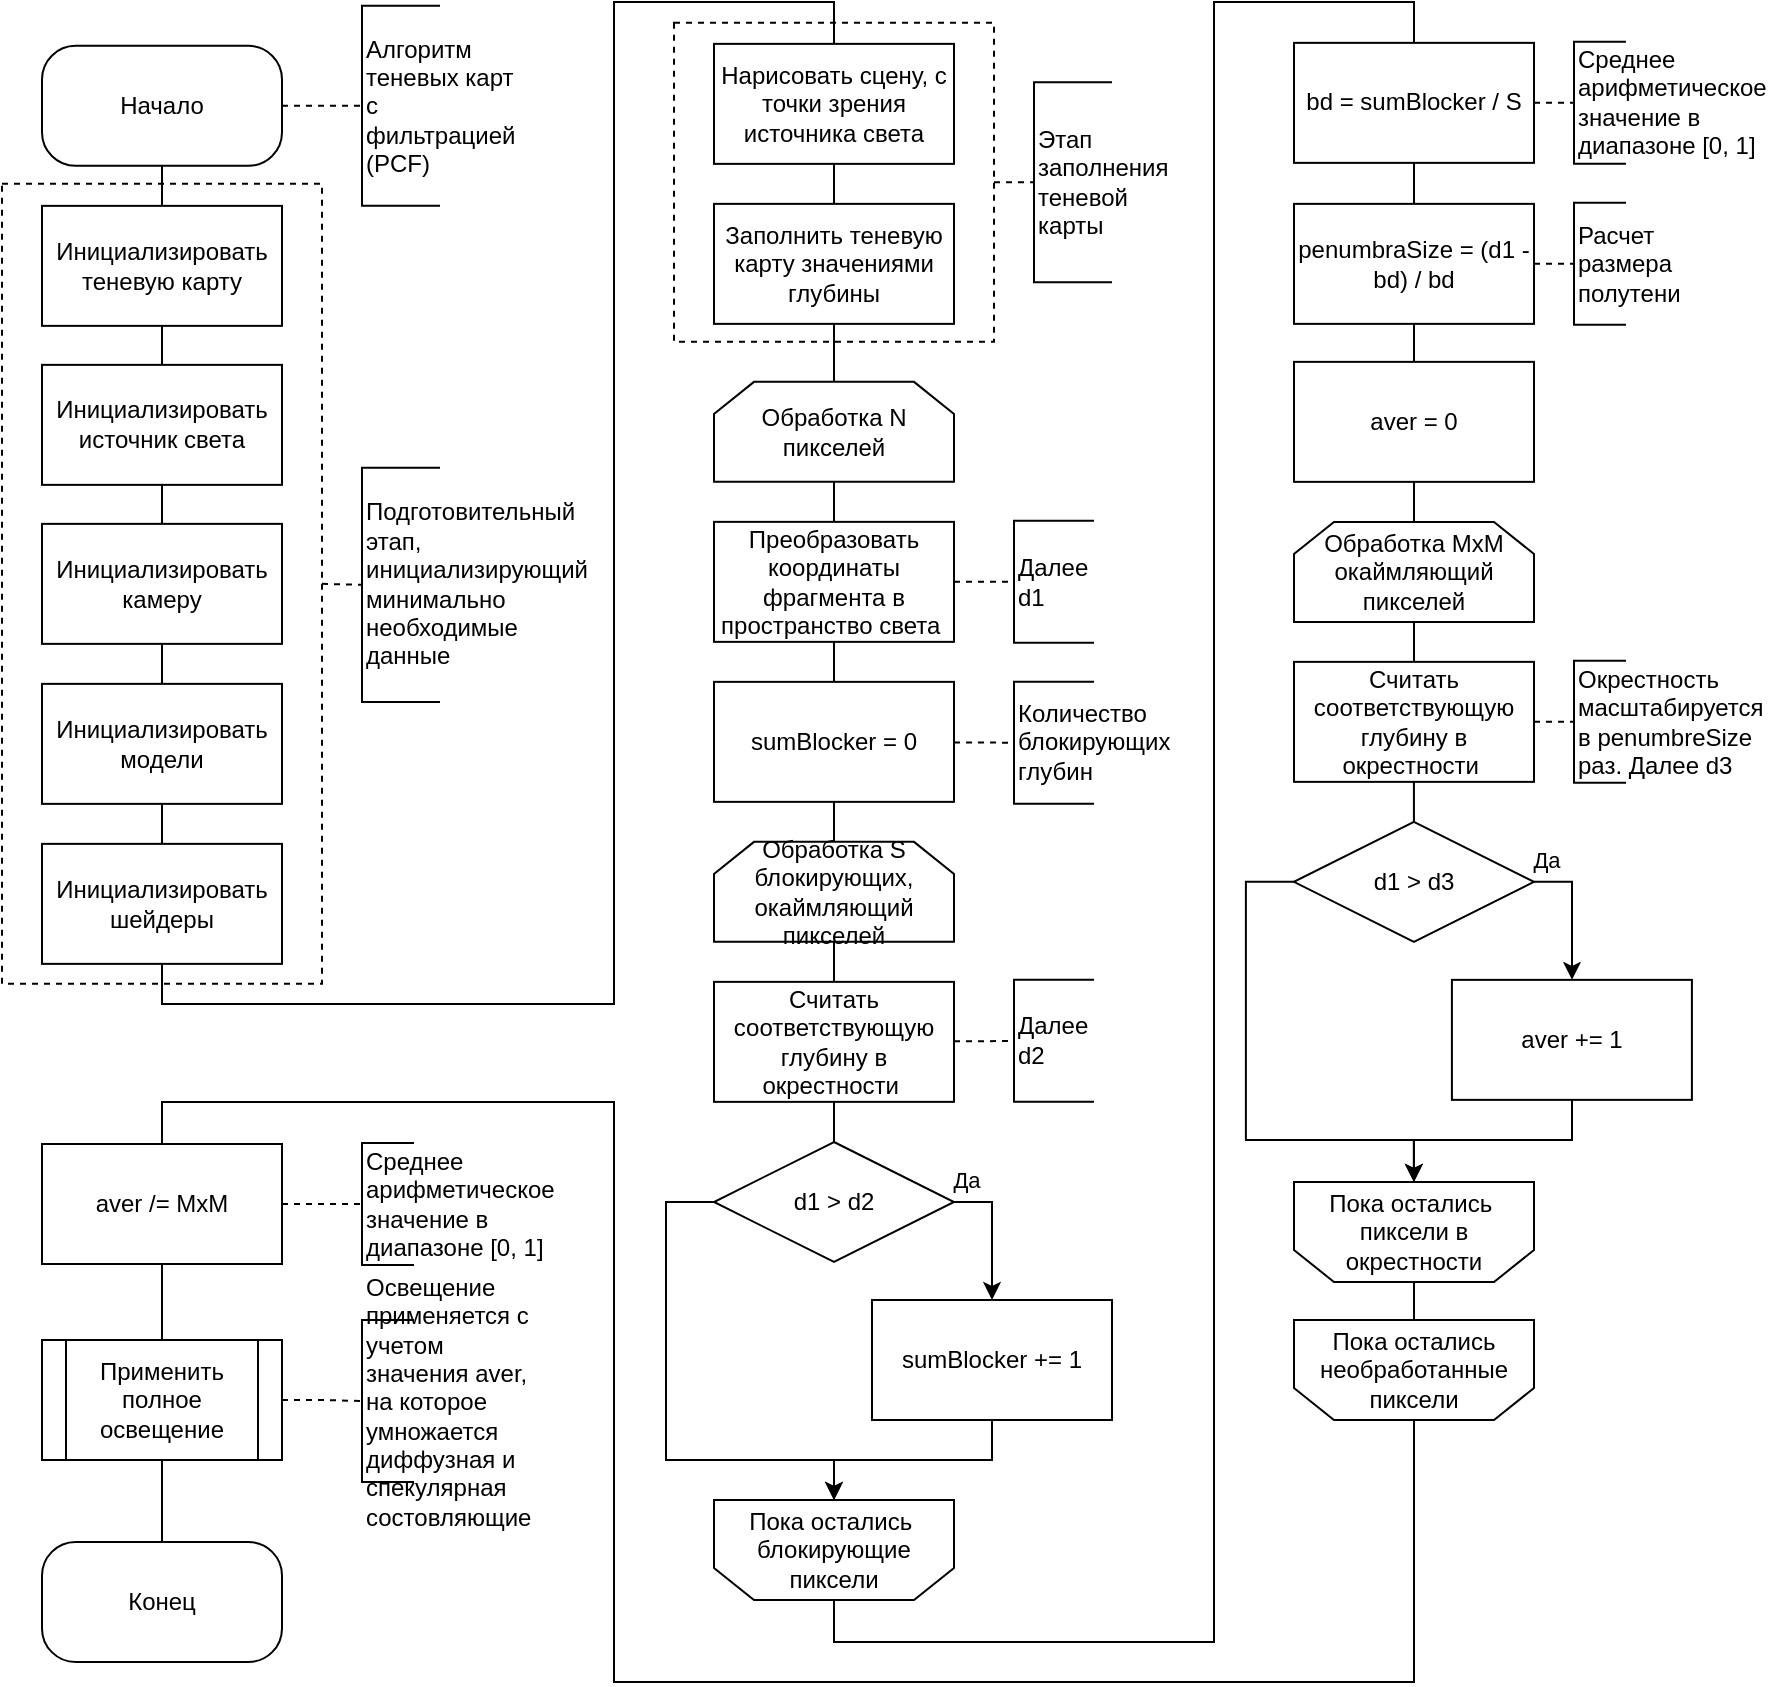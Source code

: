 <mxfile>
    <diagram id="GhDfTKRkD5Z-3g4U4auH" name="Page-1">
        <mxGraphModel dx="293" dy="1429" grid="1" gridSize="10" guides="1" tooltips="1" connect="1" arrows="1" fold="1" page="1" pageScale="1" pageWidth="827" pageHeight="1169" math="0" shadow="0">
            <root>
                <mxCell id="0"/>
                <mxCell id="1" parent="0"/>
                <mxCell id="2" style="edgeStyle=orthogonalEdgeStyle;rounded=0;html=1;entryX=0;entryY=0.5;entryDx=0;entryDy=0;entryPerimeter=0;strokeColor=default;fontColor=default;endArrow=none;endFill=0;dashed=1;" edge="1" parent="1" source="3" target="25">
                    <mxGeometry relative="1" as="geometry"/>
                </mxCell>
                <mxCell id="3" value="" style="rounded=0;whiteSpace=wrap;html=1;dashed=1;" vertex="1" parent="1">
                    <mxGeometry x="410" y="-939.57" width="160" height="159.5" as="geometry"/>
                </mxCell>
                <mxCell id="4" style="edgeStyle=none;html=1;exitX=1;exitY=0.5;exitDx=0;exitDy=0;entryX=0;entryY=0.5;entryDx=0;entryDy=0;entryPerimeter=0;endArrow=none;endFill=0;dashed=1;" edge="1" parent="1" source="5" target="18">
                    <mxGeometry relative="1" as="geometry"/>
                </mxCell>
                <mxCell id="5" value="" style="rounded=0;whiteSpace=wrap;html=1;dashed=1;" vertex="1" parent="1">
                    <mxGeometry x="74" y="-859.07" width="160" height="400" as="geometry"/>
                </mxCell>
                <mxCell id="6" style="edgeStyle=none;html=1;exitX=1;exitY=0.5;exitDx=0;exitDy=0;entryX=0;entryY=0.5;entryDx=0;entryDy=0;entryPerimeter=0;dashed=1;endArrow=none;endFill=0;" edge="1" parent="1" source="8" target="9">
                    <mxGeometry relative="1" as="geometry"/>
                </mxCell>
                <mxCell id="7" style="edgeStyle=none;html=1;endArrow=none;endFill=0;" edge="1" parent="1" source="8" target="11">
                    <mxGeometry relative="1" as="geometry"/>
                </mxCell>
                <mxCell id="8" value="Начало" style="rounded=1;whiteSpace=wrap;html=1;arcSize=28;" vertex="1" parent="1">
                    <mxGeometry x="94" y="-928.07" width="120" height="60" as="geometry"/>
                </mxCell>
                <mxCell id="9" value="Алгоритм теневых карт с фильтрацией (PCF)" style="strokeWidth=1;shape=mxgraph.flowchart.annotation_1;align=left;pointerEvents=1;whiteSpace=wrap;fontColor=default;" vertex="1" parent="1">
                    <mxGeometry x="254" y="-948.07" width="39" height="100" as="geometry"/>
                </mxCell>
                <mxCell id="10" style="edgeStyle=none;html=1;endArrow=none;endFill=0;" edge="1" parent="1" source="11" target="13">
                    <mxGeometry relative="1" as="geometry"/>
                </mxCell>
                <mxCell id="11" value="Инициализировать теневую карту" style="rounded=0;whiteSpace=wrap;" vertex="1" parent="1">
                    <mxGeometry x="94" y="-848.07" width="120" height="60" as="geometry"/>
                </mxCell>
                <mxCell id="12" style="edgeStyle=none;html=1;endArrow=none;endFill=0;" edge="1" parent="1" source="13" target="15">
                    <mxGeometry relative="1" as="geometry"/>
                </mxCell>
                <mxCell id="13" value="Инициализировать источник света" style="rounded=0;whiteSpace=wrap;" vertex="1" parent="1">
                    <mxGeometry x="94" y="-768.57" width="120" height="60" as="geometry"/>
                </mxCell>
                <mxCell id="14" style="edgeStyle=none;html=1;endArrow=none;endFill=0;" edge="1" parent="1" source="15" target="17">
                    <mxGeometry relative="1" as="geometry"/>
                </mxCell>
                <mxCell id="15" value="Инициализировать камеру" style="rounded=0;whiteSpace=wrap;" vertex="1" parent="1">
                    <mxGeometry x="94" y="-689.07" width="120" height="60" as="geometry"/>
                </mxCell>
                <mxCell id="16" style="edgeStyle=none;html=1;endArrow=none;endFill=0;" edge="1" parent="1" source="17" target="20">
                    <mxGeometry relative="1" as="geometry"/>
                </mxCell>
                <mxCell id="17" value="Инициализировать модели" style="rounded=0;whiteSpace=wrap;" vertex="1" parent="1">
                    <mxGeometry x="94" y="-609.07" width="120" height="60" as="geometry"/>
                </mxCell>
                <mxCell id="18" value="Подготовительный этап, инициализирующий минимально необходимые данные" style="strokeWidth=1;shape=mxgraph.flowchart.annotation_1;align=left;pointerEvents=1;whiteSpace=wrap;labelBorderColor=none;labelBackgroundColor=none;spacing=2;" vertex="1" parent="1">
                    <mxGeometry x="254" y="-717.14" width="39" height="117.14" as="geometry"/>
                </mxCell>
                <mxCell id="19" style="edgeStyle=orthogonalEdgeStyle;rounded=0;html=1;entryX=0.5;entryY=0;entryDx=0;entryDy=0;strokeColor=default;fontColor=default;endArrow=none;endFill=0;" edge="1" parent="1" source="20" target="22">
                    <mxGeometry relative="1" as="geometry">
                        <Array as="points">
                            <mxPoint x="154" y="-449"/>
                            <mxPoint x="380" y="-449"/>
                            <mxPoint x="380" y="-950"/>
                            <mxPoint x="490" y="-950"/>
                        </Array>
                    </mxGeometry>
                </mxCell>
                <mxCell id="20" value="Инициализировать&#10;шейдеры" style="rounded=0;whiteSpace=wrap;" vertex="1" parent="1">
                    <mxGeometry x="94" y="-529.07" width="120" height="60" as="geometry"/>
                </mxCell>
                <mxCell id="21" style="edgeStyle=orthogonalEdgeStyle;rounded=0;html=1;strokeColor=default;fontColor=default;endArrow=none;endFill=0;" edge="1" parent="1" source="22" target="24">
                    <mxGeometry relative="1" as="geometry"/>
                </mxCell>
                <mxCell id="22" value="Нарисовать сцену, с точки зрения источника света" style="rounded=0;whiteSpace=wrap;" vertex="1" parent="1">
                    <mxGeometry x="430" y="-929.07" width="120" height="60" as="geometry"/>
                </mxCell>
                <mxCell id="23" style="edgeStyle=orthogonalEdgeStyle;rounded=0;html=1;exitX=0.5;exitY=1;exitDx=0;exitDy=0;strokeColor=default;fontColor=default;endArrow=none;endFill=0;" edge="1" parent="1" source="24">
                    <mxGeometry relative="1" as="geometry">
                        <mxPoint x="490" y="-760.07" as="targetPoint"/>
                    </mxGeometry>
                </mxCell>
                <mxCell id="24" value="Заполнить теневую карту значениями глубины" style="rounded=0;whiteSpace=wrap;" vertex="1" parent="1">
                    <mxGeometry x="430" y="-849.07" width="120" height="60" as="geometry"/>
                </mxCell>
                <mxCell id="25" value="Этап заполнения теневой карты" style="strokeWidth=1;shape=mxgraph.flowchart.annotation_1;align=left;pointerEvents=1;whiteSpace=wrap;fontColor=default;" vertex="1" parent="1">
                    <mxGeometry x="590" y="-909.82" width="39" height="100" as="geometry"/>
                </mxCell>
                <mxCell id="26" style="edgeStyle=orthogonalEdgeStyle;rounded=0;html=1;strokeColor=default;fontColor=default;endArrow=none;endFill=0;" edge="1" parent="1" source="27" target="30">
                    <mxGeometry relative="1" as="geometry"/>
                </mxCell>
                <mxCell id="27" value="Обработка N пикселей" style="shape=loopLimit;whiteSpace=wrap;html=1;labelBackgroundColor=none;labelBorderColor=none;fontColor=default;" vertex="1" parent="1">
                    <mxGeometry x="430" y="-760.07" width="120" height="50" as="geometry"/>
                </mxCell>
                <mxCell id="28" style="edgeStyle=orthogonalEdgeStyle;rounded=0;html=1;entryX=0;entryY=0.5;entryDx=0;entryDy=0;entryPerimeter=0;strokeColor=default;fontColor=default;endArrow=none;endFill=0;dashed=1;" edge="1" parent="1" source="30" target="31">
                    <mxGeometry relative="1" as="geometry"/>
                </mxCell>
                <mxCell id="29" style="edgeStyle=none;html=1;endArrow=none;endFill=0;" edge="1" parent="1" source="30" target="37">
                    <mxGeometry relative="1" as="geometry"/>
                </mxCell>
                <mxCell id="30" value="Преобразовать координаты фрагмента в пространство света " style="rounded=0;whiteSpace=wrap;" vertex="1" parent="1">
                    <mxGeometry x="430" y="-690.07" width="120" height="60" as="geometry"/>
                </mxCell>
                <mxCell id="31" value="Далее&#10;d1" style="strokeWidth=1;shape=mxgraph.flowchart.annotation_1;align=left;pointerEvents=1;whiteSpace=wrap;fontColor=default;" vertex="1" parent="1">
                    <mxGeometry x="580" y="-690.57" width="40" height="61" as="geometry"/>
                </mxCell>
                <mxCell id="32" value="Конец" style="rounded=1;whiteSpace=wrap;html=1;arcSize=28;" vertex="1" parent="1">
                    <mxGeometry x="94" y="-180" width="120" height="60" as="geometry"/>
                </mxCell>
                <mxCell id="33" style="edgeStyle=none;html=1;endArrow=none;endFill=0;" edge="1" parent="1" source="34" target="40">
                    <mxGeometry relative="1" as="geometry"/>
                </mxCell>
                <mxCell id="34" value="Обработка S блокирующих, окаймляющий пикселей" style="shape=loopLimit;whiteSpace=wrap;html=1;labelBackgroundColor=none;labelBorderColor=none;fontColor=default;" vertex="1" parent="1">
                    <mxGeometry x="430" y="-530.07" width="120" height="50" as="geometry"/>
                </mxCell>
                <mxCell id="35" style="edgeStyle=none;html=1;endArrow=none;endFill=0;" edge="1" parent="1" source="37" target="34">
                    <mxGeometry relative="1" as="geometry"/>
                </mxCell>
                <mxCell id="36" style="edgeStyle=none;html=1;dashed=1;endArrow=none;endFill=0;" edge="1" parent="1" source="37" target="42">
                    <mxGeometry relative="1" as="geometry"/>
                </mxCell>
                <mxCell id="37" value="sumBlocker = 0" style="rounded=0;whiteSpace=wrap;" vertex="1" parent="1">
                    <mxGeometry x="430" y="-610.07" width="120" height="60" as="geometry"/>
                </mxCell>
                <mxCell id="38" style="edgeStyle=none;html=1;endArrow=none;endFill=0;dashed=1;" edge="1" parent="1" source="40" target="41">
                    <mxGeometry relative="1" as="geometry"/>
                </mxCell>
                <mxCell id="39" style="edgeStyle=none;html=1;endArrow=none;endFill=0;" edge="1" parent="1" source="40" target="46">
                    <mxGeometry relative="1" as="geometry"/>
                </mxCell>
                <mxCell id="40" value="Считать соответствующую глубину в окрестности " style="rounded=0;whiteSpace=wrap;" vertex="1" parent="1">
                    <mxGeometry x="430" y="-460.07" width="120" height="60" as="geometry"/>
                </mxCell>
                <mxCell id="41" value="Далее&#10;d2" style="strokeWidth=1;shape=mxgraph.flowchart.annotation_1;align=left;pointerEvents=1;whiteSpace=wrap;fontColor=default;" vertex="1" parent="1">
                    <mxGeometry x="580" y="-461.07" width="40" height="61" as="geometry"/>
                </mxCell>
                <mxCell id="42" value="Количество блокирующих глубин" style="strokeWidth=1;shape=mxgraph.flowchart.annotation_1;align=left;pointerEvents=1;whiteSpace=wrap;fontColor=default;" vertex="1" parent="1">
                    <mxGeometry x="580" y="-610.07" width="40" height="61" as="geometry"/>
                </mxCell>
                <mxCell id="43" style="edgeStyle=orthogonalEdgeStyle;html=1;exitX=1;exitY=0.5;exitDx=0;exitDy=0;endArrow=classic;endFill=1;rounded=0;" edge="1" parent="1" source="46" target="48">
                    <mxGeometry relative="1" as="geometry"/>
                </mxCell>
                <mxCell id="44" value="Да" style="edgeLabel;html=1;align=center;verticalAlign=middle;resizable=0;points=[];" vertex="1" connectable="0" parent="43">
                    <mxGeometry x="-0.552" relative="1" as="geometry">
                        <mxPoint x="-9" y="-11" as="offset"/>
                    </mxGeometry>
                </mxCell>
                <mxCell id="45" style="edgeStyle=orthogonalEdgeStyle;rounded=0;html=1;exitX=0;exitY=0.5;exitDx=0;exitDy=0;endArrow=classic;endFill=1;" edge="1" parent="1" source="46" target="50">
                    <mxGeometry relative="1" as="geometry">
                        <Array as="points">
                            <mxPoint x="406" y="-350"/>
                            <mxPoint x="406" y="-221"/>
                            <mxPoint x="490" y="-221"/>
                        </Array>
                    </mxGeometry>
                </mxCell>
                <mxCell id="46" value="d1 &amp;gt; d2" style="rhombus;whiteSpace=wrap;html=1;labelBackgroundColor=none;labelBorderColor=none;fontColor=default;" vertex="1" parent="1">
                    <mxGeometry x="430" y="-380.0" width="120" height="60" as="geometry"/>
                </mxCell>
                <mxCell id="47" style="edgeStyle=orthogonalEdgeStyle;rounded=0;html=1;endArrow=classic;endFill=1;" edge="1" parent="1" source="48" target="50">
                    <mxGeometry relative="1" as="geometry">
                        <Array as="points">
                            <mxPoint x="569" y="-221"/>
                            <mxPoint x="490" y="-221"/>
                        </Array>
                    </mxGeometry>
                </mxCell>
                <mxCell id="48" value="sumBlocker += 1" style="rounded=0;whiteSpace=wrap;" vertex="1" parent="1">
                    <mxGeometry x="509" y="-301.0" width="120" height="60" as="geometry"/>
                </mxCell>
                <mxCell id="61" style="edgeStyle=orthogonalEdgeStyle;html=1;endArrow=none;endFill=0;rounded=0;entryX=0.5;entryY=0;entryDx=0;entryDy=0;" edge="1" parent="1" source="50" target="62">
                    <mxGeometry relative="1" as="geometry">
                        <mxPoint x="770" y="-940" as="targetPoint"/>
                        <Array as="points">
                            <mxPoint x="490" y="-130"/>
                            <mxPoint x="680" y="-130"/>
                            <mxPoint x="680" y="-950"/>
                            <mxPoint x="780" y="-950"/>
                        </Array>
                    </mxGeometry>
                </mxCell>
                <mxCell id="50" value="Пока остались&amp;nbsp; блокирующие пиксели" style="shape=loopLimit;whiteSpace=wrap;html=1;labelBackgroundColor=none;labelBorderColor=none;fontColor=default;direction=west;" vertex="1" parent="1">
                    <mxGeometry x="430" y="-201" width="120" height="50" as="geometry"/>
                </mxCell>
                <mxCell id="51" style="edgeStyle=orthogonalEdgeStyle;rounded=0;html=1;dashed=1;endArrow=none;endFill=0;" edge="1" parent="1" source="53" target="54">
                    <mxGeometry relative="1" as="geometry"/>
                </mxCell>
                <mxCell id="52" style="edgeStyle=orthogonalEdgeStyle;rounded=0;html=1;endArrow=none;endFill=0;" edge="1" parent="1" source="53" target="58">
                    <mxGeometry relative="1" as="geometry"/>
                </mxCell>
                <mxCell id="53" value="aver /= MxM" style="rounded=0;whiteSpace=wrap;" vertex="1" parent="1">
                    <mxGeometry x="94" y="-379.0" width="120" height="60" as="geometry"/>
                </mxCell>
                <mxCell id="54" value="Среднее арифметическое значение в диапазоне [0, 1]" style="strokeWidth=1;shape=mxgraph.flowchart.annotation_1;align=left;pointerEvents=1;whiteSpace=wrap;fontColor=default;" vertex="1" parent="1">
                    <mxGeometry x="254" y="-379.5" width="26" height="61" as="geometry"/>
                </mxCell>
                <mxCell id="55" value="Освещение применяется с учетом значения aver, на которое умножается диффузная и спекулярная состовляющие" style="strokeWidth=1;shape=mxgraph.flowchart.annotation_1;align=left;pointerEvents=1;fontColor=default;whiteSpace=wrap;" vertex="1" parent="1">
                    <mxGeometry x="254" y="-291" width="26" height="81" as="geometry"/>
                </mxCell>
                <mxCell id="56" style="edgeStyle=orthogonalEdgeStyle;rounded=0;html=1;endArrow=none;endFill=0;dashed=1;" edge="1" parent="1" source="58" target="55">
                    <mxGeometry relative="1" as="geometry"/>
                </mxCell>
                <mxCell id="57" style="edgeStyle=orthogonalEdgeStyle;rounded=0;html=1;endArrow=none;endFill=0;" edge="1" parent="1" source="58" target="32">
                    <mxGeometry relative="1" as="geometry"/>
                </mxCell>
                <mxCell id="58" value="Применить полное освещение" style="shape=process;whiteSpace=wrap;html=1;backgroundOutline=1;" vertex="1" parent="1">
                    <mxGeometry x="94" y="-281" width="120" height="60" as="geometry"/>
                </mxCell>
                <mxCell id="90" style="edgeStyle=orthogonalEdgeStyle;rounded=0;html=1;entryX=0.5;entryY=0;entryDx=0;entryDy=0;endArrow=none;endFill=0;" edge="1" parent="1" source="60" target="53">
                    <mxGeometry relative="1" as="geometry">
                        <Array as="points">
                            <mxPoint x="780" y="-110"/>
                            <mxPoint x="380" y="-110"/>
                            <mxPoint x="380" y="-400"/>
                            <mxPoint x="154" y="-400"/>
                        </Array>
                    </mxGeometry>
                </mxCell>
                <mxCell id="60" value="Пока остались необработанные пиксели" style="shape=loopLimit;whiteSpace=wrap;html=1;labelBackgroundColor=none;labelBorderColor=none;fontColor=default;direction=west;" vertex="1" parent="1">
                    <mxGeometry x="720" y="-291" width="120" height="50" as="geometry"/>
                </mxCell>
                <mxCell id="64" style="edgeStyle=orthogonalEdgeStyle;rounded=0;html=1;entryX=0;entryY=0.5;entryDx=0;entryDy=0;entryPerimeter=0;endArrow=none;endFill=0;dashed=1;" edge="1" parent="1" source="62" target="63">
                    <mxGeometry relative="1" as="geometry"/>
                </mxCell>
                <mxCell id="66" style="edgeStyle=orthogonalEdgeStyle;rounded=0;html=1;endArrow=none;endFill=0;" edge="1" parent="1" source="62" target="65">
                    <mxGeometry relative="1" as="geometry"/>
                </mxCell>
                <mxCell id="62" value="bd = sumBlocker / S" style="rounded=0;whiteSpace=wrap;" vertex="1" parent="1">
                    <mxGeometry x="720" y="-929.57" width="120" height="60" as="geometry"/>
                </mxCell>
                <mxCell id="63" value="Среднее арифметическое значение в диапазоне [0, 1]" style="strokeWidth=1;shape=mxgraph.flowchart.annotation_1;align=left;pointerEvents=1;whiteSpace=wrap;fontColor=default;" vertex="1" parent="1">
                    <mxGeometry x="860" y="-930.07" width="26" height="61" as="geometry"/>
                </mxCell>
                <mxCell id="68" style="edgeStyle=orthogonalEdgeStyle;rounded=0;html=1;exitX=1;exitY=0.5;exitDx=0;exitDy=0;entryX=0;entryY=0.5;entryDx=0;entryDy=0;entryPerimeter=0;endArrow=none;endFill=0;dashed=1;" edge="1" parent="1" source="65" target="67">
                    <mxGeometry relative="1" as="geometry"/>
                </mxCell>
                <mxCell id="71" style="edgeStyle=orthogonalEdgeStyle;rounded=0;html=1;endArrow=none;endFill=0;" edge="1" parent="1" source="65" target="70">
                    <mxGeometry relative="1" as="geometry"/>
                </mxCell>
                <mxCell id="65" value="penumbraSize = (d1 - bd) / bd" style="rounded=0;whiteSpace=wrap;" vertex="1" parent="1">
                    <mxGeometry x="720" y="-849.07" width="120" height="60" as="geometry"/>
                </mxCell>
                <mxCell id="67" value="Расчет размера полутени" style="strokeWidth=1;shape=mxgraph.flowchart.annotation_1;align=left;pointerEvents=1;whiteSpace=wrap;fontColor=default;" vertex="1" parent="1">
                    <mxGeometry x="860" y="-849.57" width="26" height="61" as="geometry"/>
                </mxCell>
                <mxCell id="74" style="edgeStyle=orthogonalEdgeStyle;rounded=0;html=1;entryX=0.5;entryY=0;entryDx=0;entryDy=0;endArrow=none;endFill=0;" edge="1" parent="1" source="69" target="73">
                    <mxGeometry relative="1" as="geometry"/>
                </mxCell>
                <mxCell id="69" value="Обработка MxM окаймляющий пикселей" style="shape=loopLimit;whiteSpace=wrap;html=1;labelBackgroundColor=none;labelBorderColor=none;fontColor=default;" vertex="1" parent="1">
                    <mxGeometry x="720" y="-690" width="120" height="50" as="geometry"/>
                </mxCell>
                <mxCell id="72" style="edgeStyle=orthogonalEdgeStyle;rounded=0;html=1;endArrow=none;endFill=0;" edge="1" parent="1" source="70" target="69">
                    <mxGeometry relative="1" as="geometry"/>
                </mxCell>
                <mxCell id="70" value="aver = 0" style="rounded=0;whiteSpace=wrap;" vertex="1" parent="1">
                    <mxGeometry x="720" y="-770.07" width="120" height="60" as="geometry"/>
                </mxCell>
                <mxCell id="77" style="edgeStyle=orthogonalEdgeStyle;rounded=0;html=1;entryX=0;entryY=0.5;entryDx=0;entryDy=0;entryPerimeter=0;endArrow=none;endFill=0;dashed=1;" edge="1" parent="1" source="73" target="75">
                    <mxGeometry relative="1" as="geometry"/>
                </mxCell>
                <mxCell id="88" style="edgeStyle=orthogonalEdgeStyle;rounded=0;html=1;entryX=0.5;entryY=0;entryDx=0;entryDy=0;endArrow=none;endFill=0;" edge="1" parent="1" source="73" target="83">
                    <mxGeometry relative="1" as="geometry"/>
                </mxCell>
                <mxCell id="73" value="Считать соответствующую глубину в окрестности " style="rounded=0;whiteSpace=wrap;" vertex="1" parent="1">
                    <mxGeometry x="720" y="-620.07" width="120" height="60" as="geometry"/>
                </mxCell>
                <mxCell id="75" value="Окрестность масштабируется в penumbreSize раз. Далее d3" style="strokeWidth=1;shape=mxgraph.flowchart.annotation_1;align=left;pointerEvents=1;whiteSpace=wrap;fontColor=default;" vertex="1" parent="1">
                    <mxGeometry x="860" y="-620.57" width="26" height="61" as="geometry"/>
                </mxCell>
                <mxCell id="80" style="edgeStyle=orthogonalEdgeStyle;html=1;exitX=1;exitY=0.5;exitDx=0;exitDy=0;endArrow=classic;endFill=1;rounded=0;" edge="1" parent="1" source="83" target="85">
                    <mxGeometry relative="1" as="geometry"/>
                </mxCell>
                <mxCell id="81" value="Да" style="edgeLabel;html=1;align=center;verticalAlign=middle;resizable=0;points=[];" vertex="1" connectable="0" parent="80">
                    <mxGeometry x="-0.552" relative="1" as="geometry">
                        <mxPoint x="-9" y="-11" as="offset"/>
                    </mxGeometry>
                </mxCell>
                <mxCell id="82" style="edgeStyle=orthogonalEdgeStyle;rounded=0;html=1;exitX=0;exitY=0.5;exitDx=0;exitDy=0;endArrow=classic;endFill=1;" edge="1" parent="1" source="83" target="86">
                    <mxGeometry relative="1" as="geometry">
                        <Array as="points">
                            <mxPoint x="695.96" y="-510.07"/>
                            <mxPoint x="695.96" y="-381.07"/>
                            <mxPoint x="779.96" y="-381.07"/>
                        </Array>
                    </mxGeometry>
                </mxCell>
                <mxCell id="83" value="d1 &amp;gt; d3" style="rhombus;whiteSpace=wrap;html=1;labelBackgroundColor=none;labelBorderColor=none;fontColor=default;" vertex="1" parent="1">
                    <mxGeometry x="719.96" y="-540.07" width="120" height="60" as="geometry"/>
                </mxCell>
                <mxCell id="84" style="edgeStyle=orthogonalEdgeStyle;rounded=0;html=1;endArrow=classic;endFill=1;" edge="1" parent="1" source="85" target="86">
                    <mxGeometry relative="1" as="geometry">
                        <Array as="points">
                            <mxPoint x="858.96" y="-381.07"/>
                            <mxPoint x="779.96" y="-381.07"/>
                        </Array>
                    </mxGeometry>
                </mxCell>
                <mxCell id="85" value="aver += 1" style="rounded=0;whiteSpace=wrap;" vertex="1" parent="1">
                    <mxGeometry x="798.96" y="-461.07" width="120" height="60" as="geometry"/>
                </mxCell>
                <mxCell id="89" style="edgeStyle=orthogonalEdgeStyle;rounded=0;html=1;endArrow=none;endFill=0;" edge="1" parent="1" source="86" target="60">
                    <mxGeometry relative="1" as="geometry"/>
                </mxCell>
                <mxCell id="86" value="Пока остались&amp;nbsp; пиксели в окрестности" style="shape=loopLimit;whiteSpace=wrap;html=1;labelBackgroundColor=none;labelBorderColor=none;fontColor=default;direction=west;" vertex="1" parent="1">
                    <mxGeometry x="720" y="-360" width="120" height="50" as="geometry"/>
                </mxCell>
            </root>
        </mxGraphModel>
    </diagram>
</mxfile>